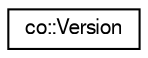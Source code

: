 digraph G
{
  edge [fontname="FreeSans",fontsize="10",labelfontname="FreeSans",labelfontsize="10"];
  node [fontname="FreeSans",fontsize="10",shape=record];
  rankdir="LR";
  Node1 [label="co::Version",height=0.2,width=0.4,color="black", fillcolor="white", style="filled",URL="$classco_1_1Version.html",tooltip="Information about the current Collage version."];
}
